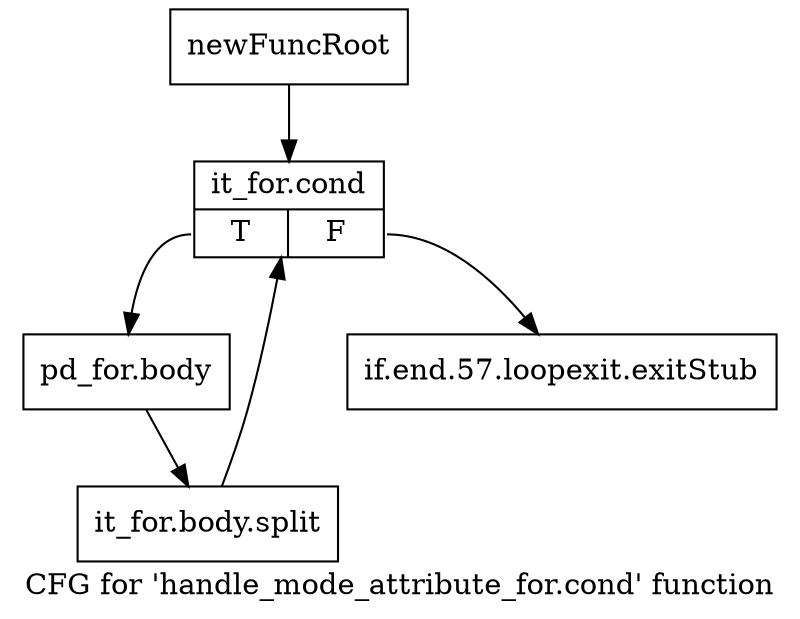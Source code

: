 digraph "CFG for 'handle_mode_attribute_for.cond' function" {
	label="CFG for 'handle_mode_attribute_for.cond' function";

	Node0x9f4e5c0 [shape=record,label="{newFuncRoot}"];
	Node0x9f4e5c0 -> Node0x9f4e660;
	Node0x9f4e610 [shape=record,label="{if.end.57.loopexit.exitStub}"];
	Node0x9f4e660 [shape=record,label="{it_for.cond|{<s0>T|<s1>F}}"];
	Node0x9f4e660:s0 -> Node0x9f4e6b0;
	Node0x9f4e660:s1 -> Node0x9f4e610;
	Node0x9f4e6b0 [shape=record,label="{pd_for.body}"];
	Node0x9f4e6b0 -> Node0xef8b1a0;
	Node0xef8b1a0 [shape=record,label="{it_for.body.split}"];
	Node0xef8b1a0 -> Node0x9f4e660;
}
